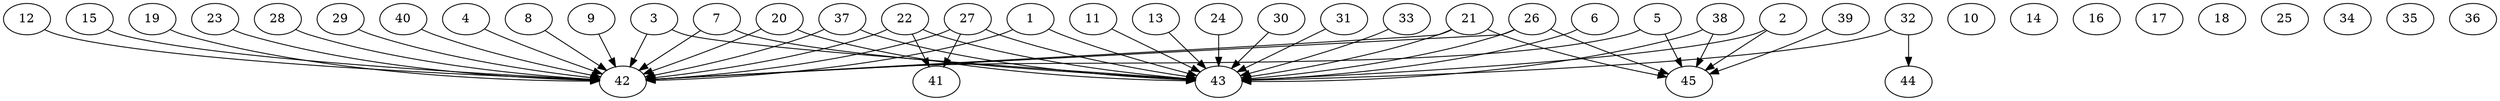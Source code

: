 // DAG (tier=3-complex, mode=data, n=45, ccr=0.527, fat=0.849, density=0.697, regular=0.294, jump=0.255, mindata=4194304, maxdata=33554432)
// DAG automatically generated by daggen at Sun Aug 24 16:33:35 2025
// /home/ermia/Project/Environments/daggen/bin/daggen --dot --ccr 0.527 --fat 0.849 --regular 0.294 --density 0.697 --jump 0.255 --mindata 4194304 --maxdata 33554432 -n 45 
digraph G {
  1 [size="18752574306314616832000", alpha="0.12", expect_size="9376287153157308416000"]
  1 -> 42 [size ="5646732964659200"]
  1 -> 43 [size ="5646732964659200"]
  2 [size="6101681394839191552000", alpha="0.15", expect_size="3050840697419595776000"]
  2 -> 43 [size ="2671302095667200"]
  2 -> 45 [size ="2671302095667200"]
  3 [size="12528782795649957888", alpha="0.11", expect_size="6264391397824978944"]
  3 -> 42 [size ="8006934934323200"]
  3 -> 43 [size ="8006934934323200"]
  4 [size="15203067345976756224", alpha="0.15", expect_size="7601533672988378112"]
  4 -> 42 [size ="8832680783249408"]
  5 [size="10723769901727789056", alpha="0.11", expect_size="5361884950863894528"]
  5 -> 42 [size ="3453456534732800"]
  5 -> 45 [size ="3453456534732800"]
  6 [size="12008535915458228912128", alpha="0.03", expect_size="6004267957729114456064"]
  6 -> 43 [size ="4195174477463552"]
  7 [size="58983261710262856", alpha="0.12", expect_size="29491630855131428"]
  7 -> 42 [size ="1005080362876928"]
  7 -> 43 [size ="1005080362876928"]
  8 [size="112341104329683920", alpha="0.16", expect_size="56170552164841960"]
  8 -> 42 [size ="180369911447552"]
  9 [size="203458338052086624", alpha="0.06", expect_size="101729169026043312"]
  9 -> 42 [size ="6429061517672448"]
  10 [size="6675027166604669952", alpha="0.09", expect_size="3337513583302334976"]
  11 [size="1216452629604483328", alpha="0.02", expect_size="608226314802241664"]
  11 -> 43 [size ="526984736145408"]
  12 [size="1283554644737946288128", alpha="0.16", expect_size="641777322368973144064"]
  12 -> 42 [size ="944857312919552"]
  13 [size="19299900866567340032000", alpha="0.08", expect_size="9649950433283670016000"]
  13 -> 43 [size ="5756078469939200"]
  14 [size="74306770296918400", alpha="0.13", expect_size="37153385148459200"]
  15 [size="5050627217143051264", alpha="0.09", expect_size="2525313608571525632"]
  15 -> 42 [size ="2186854036144128"]
  16 [size="8048546395942168576", alpha="0.13", expect_size="4024273197971084288"]
  17 [size="217307336857177824", alpha="0.05", expect_size="108653668428588912"]
  18 [size="2406690131427796713472", alpha="0.09", expect_size="1203345065713898356736"]
  19 [size="244613821763874816", alpha="0.19", expect_size="122306910881937408"]
  19 -> 42 [size ="5388156731916288"]
  20 [size="5033323817144045010944", alpha="0.04", expect_size="2516661908572022505472"]
  20 -> 42 [size ="2349596219015168"]
  20 -> 43 [size ="2349596219015168"]
  21 [size="9176165008835346432000", alpha="0.19", expect_size="4588082504417673216000"]
  21 -> 42 [size ="3506421576499200"]
  21 -> 43 [size ="3506421576499200"]
  21 -> 45 [size ="3506421576499200"]
  22 [size="11190171105226200711168", alpha="0.01", expect_size="5595085552613100355584"]
  22 -> 41 [size ="4002344538734592"]
  22 -> 42 [size ="4002344538734592"]
  22 -> 43 [size ="4002344538734592"]
  23 [size="409801399073478080", alpha="0.14", expect_size="204900699536739040"]
  23 -> 42 [size ="7373121778614272"]
  24 [size="676310853420530532352", alpha="0.18", expect_size="338155426710265266176"]
  24 -> 43 [size ="616388070735872"]
  25 [size="1606741841439750144", alpha="0.12", expect_size="803370920719875072"]
  26 [size="70116925282292512", alpha="0.01", expect_size="35058462641146256"]
  26 -> 42 [size ="1350442944561152"]
  26 -> 43 [size ="1350442944561152"]
  26 -> 45 [size ="1350442944561152"]
  27 [size="105234105071842464", alpha="0.18", expect_size="52617052535921232"]
  27 -> 41 [size ="2441164460392448"]
  27 -> 42 [size ="2441164460392448"]
  27 -> 43 [size ="2441164460392448"]
  28 [size="18311761918898896", alpha="0.13", expect_size="9155880959449448"]
  28 -> 42 [size ="358355428179968"]
  29 [size="17173273779384434688", alpha="0.10", expect_size="8586636889692217344"]
  29 -> 42 [size ="7122121499082752"]
  30 [size="7726919390468366336", alpha="0.16", expect_size="3863459695234183168"]
  30 -> 43 [size ="7473937680171008"]
  31 [size="130379490287585920", alpha="0.05", expect_size="65189745143792960"]
  31 -> 43 [size ="336440969920512"]
  32 [size="283333940078276320", alpha="0.00", expect_size="141666970039138160"]
  32 -> 43 [size ="4998745678675968"]
  32 -> 44 [size ="4998745678675968"]
  33 [size="15494941921829692", alpha="0.10", expect_size="7747470960914846"]
  33 -> 43 [size ="732255425134592"]
  34 [size="107889333070752382976", alpha="0.09", expect_size="53944666535376191488"]
  35 [size="50935211821311936", alpha="0.08", expect_size="25467605910655968"]
  36 [size="46816675480277320", alpha="0.04", expect_size="23408337740138660"]
  37 [size="35170297703878468", alpha="0.02", expect_size="17585148851939234"]
  37 -> 42 [size ="779388262023168"]
  37 -> 43 [size ="779388262023168"]
  38 [size="7031749663689786368", alpha="0.19", expect_size="3515874831844893184"]
  38 -> 43 [size ="7375608958943232"]
  38 -> 45 [size ="7375608958943232"]
  39 [size="1183748345693654272", alpha="0.18", expect_size="591874172846827136"]
  39 -> 45 [size ="856908462292992"]
  40 [size="1602546223437366427648", alpha="0.09", expect_size="801273111718683213824"]
  40 -> 42 [size ="1095545359695872"]
  41 [size="6266385603952238592", alpha="0.12", expect_size="3133192801976119296"]
  42 [size="28286817602436760", alpha="0.10", expect_size="14143408801218380"]
  43 [size="35585005894702165131264", alpha="0.06", expect_size="17792502947351082565632"]
  44 [size="27236038105745307205632", alpha="0.02", expect_size="13618019052872653602816"]
  45 [size="56075657875598136", alpha="0.10", expect_size="28037828937799068"]
}